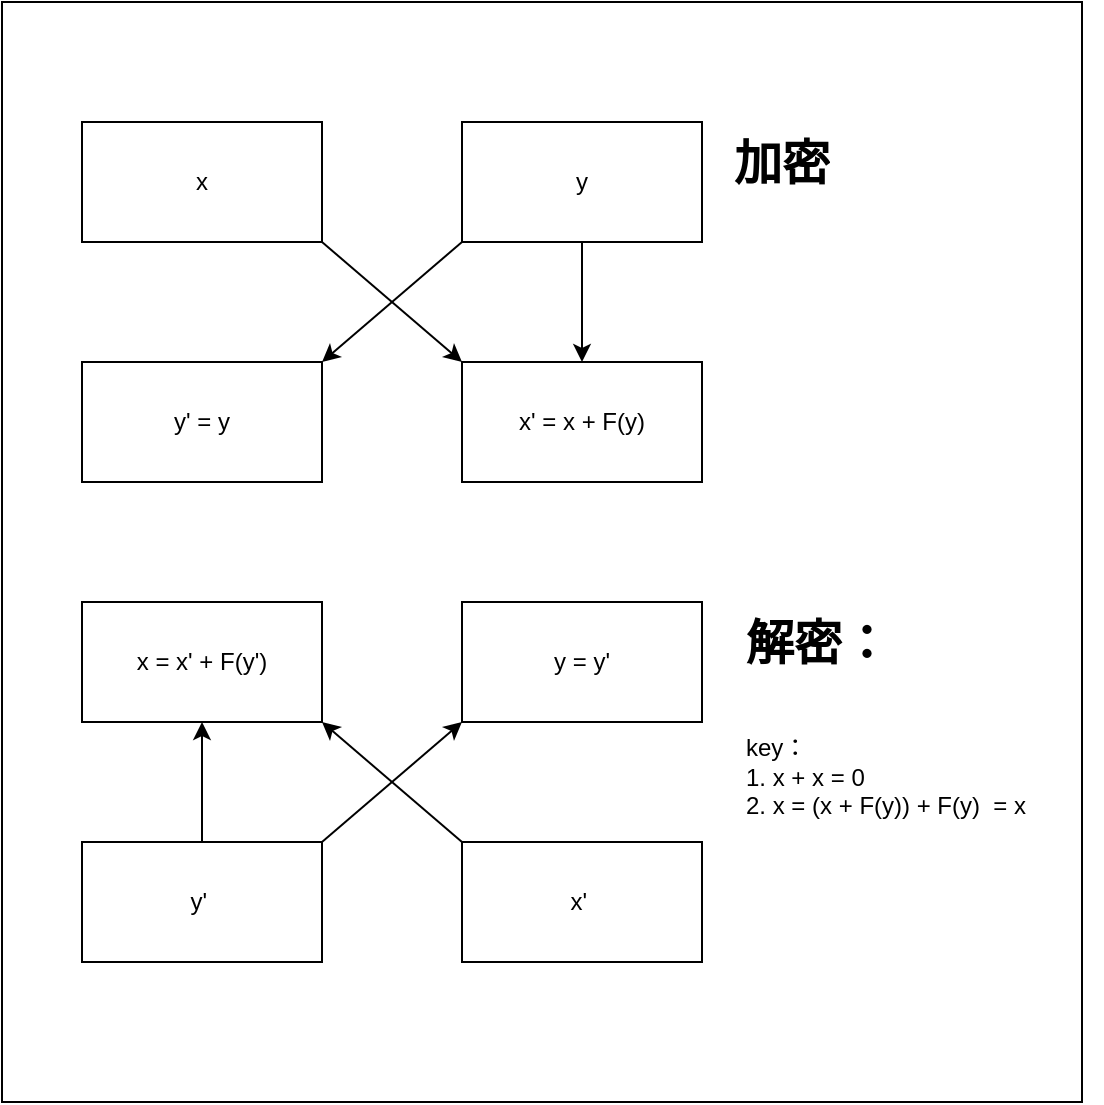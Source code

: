 <mxfile version="26.0.4">
  <diagram name="第 1 页" id="X8ax4rhysVmjnM9lnGcb">
    <mxGraphModel dx="1098" dy="820" grid="1" gridSize="10" guides="1" tooltips="1" connect="1" arrows="1" fold="1" page="1" pageScale="1" pageWidth="827" pageHeight="1169" math="0" shadow="0">
      <root>
        <mxCell id="0" />
        <mxCell id="1" parent="0" />
        <mxCell id="KUQzxE4TVZWpTY5a6tm5-29" value="" style="rounded=0;whiteSpace=wrap;html=1;" vertex="1" parent="1">
          <mxGeometry x="50" y="230" width="540" height="550" as="geometry" />
        </mxCell>
        <mxCell id="KUQzxE4TVZWpTY5a6tm5-1" value="x" style="rounded=0;whiteSpace=wrap;html=1;" vertex="1" parent="1">
          <mxGeometry x="90" y="290" width="120" height="60" as="geometry" />
        </mxCell>
        <mxCell id="KUQzxE4TVZWpTY5a6tm5-9" style="edgeStyle=orthogonalEdgeStyle;rounded=0;orthogonalLoop=1;jettySize=auto;html=1;" edge="1" parent="1" source="KUQzxE4TVZWpTY5a6tm5-2" target="KUQzxE4TVZWpTY5a6tm5-3">
          <mxGeometry relative="1" as="geometry" />
        </mxCell>
        <mxCell id="KUQzxE4TVZWpTY5a6tm5-2" value="y" style="rounded=0;whiteSpace=wrap;html=1;" vertex="1" parent="1">
          <mxGeometry x="280" y="290" width="120" height="60" as="geometry" />
        </mxCell>
        <mxCell id="KUQzxE4TVZWpTY5a6tm5-3" value="x&#39; = x + F(y)" style="rounded=0;whiteSpace=wrap;html=1;" vertex="1" parent="1">
          <mxGeometry x="280" y="410" width="120" height="60" as="geometry" />
        </mxCell>
        <mxCell id="KUQzxE4TVZWpTY5a6tm5-4" value="y&#39; = y" style="rounded=0;whiteSpace=wrap;html=1;" vertex="1" parent="1">
          <mxGeometry x="90" y="410" width="120" height="60" as="geometry" />
        </mxCell>
        <mxCell id="KUQzxE4TVZWpTY5a6tm5-7" value="" style="endArrow=classic;html=1;rounded=0;entryX=1;entryY=0;entryDx=0;entryDy=0;exitX=0;exitY=1;exitDx=0;exitDy=0;" edge="1" parent="1" source="KUQzxE4TVZWpTY5a6tm5-2" target="KUQzxE4TVZWpTY5a6tm5-4">
          <mxGeometry width="50" height="50" relative="1" as="geometry">
            <mxPoint x="390" y="450" as="sourcePoint" />
            <mxPoint x="440" y="400" as="targetPoint" />
          </mxGeometry>
        </mxCell>
        <mxCell id="KUQzxE4TVZWpTY5a6tm5-8" value="" style="endArrow=classic;html=1;rounded=0;entryX=0;entryY=0;entryDx=0;entryDy=0;exitX=1;exitY=1;exitDx=0;exitDy=0;" edge="1" parent="1" source="KUQzxE4TVZWpTY5a6tm5-1" target="KUQzxE4TVZWpTY5a6tm5-3">
          <mxGeometry width="50" height="50" relative="1" as="geometry">
            <mxPoint x="290" y="360" as="sourcePoint" />
            <mxPoint x="220" y="420" as="targetPoint" />
          </mxGeometry>
        </mxCell>
        <mxCell id="KUQzxE4TVZWpTY5a6tm5-17" value="x = x&#39; + F(y&#39;)" style="rounded=0;whiteSpace=wrap;html=1;" vertex="1" parent="1">
          <mxGeometry x="90" y="530" width="120" height="60" as="geometry" />
        </mxCell>
        <mxCell id="KUQzxE4TVZWpTY5a6tm5-19" value="y = y&#39;" style="rounded=0;whiteSpace=wrap;html=1;" vertex="1" parent="1">
          <mxGeometry x="280" y="530" width="120" height="60" as="geometry" />
        </mxCell>
        <mxCell id="KUQzxE4TVZWpTY5a6tm5-20" value="x&#39;&amp;nbsp;" style="rounded=0;whiteSpace=wrap;html=1;" vertex="1" parent="1">
          <mxGeometry x="280" y="650" width="120" height="60" as="geometry" />
        </mxCell>
        <mxCell id="KUQzxE4TVZWpTY5a6tm5-26" style="edgeStyle=orthogonalEdgeStyle;rounded=0;orthogonalLoop=1;jettySize=auto;html=1;entryX=0.5;entryY=1;entryDx=0;entryDy=0;" edge="1" parent="1" source="KUQzxE4TVZWpTY5a6tm5-21" target="KUQzxE4TVZWpTY5a6tm5-17">
          <mxGeometry relative="1" as="geometry" />
        </mxCell>
        <mxCell id="KUQzxE4TVZWpTY5a6tm5-21" value="y&#39;&amp;nbsp;" style="rounded=0;whiteSpace=wrap;html=1;" vertex="1" parent="1">
          <mxGeometry x="90" y="650" width="120" height="60" as="geometry" />
        </mxCell>
        <mxCell id="KUQzxE4TVZWpTY5a6tm5-24" value="" style="endArrow=classic;html=1;rounded=0;entryX=0;entryY=1;entryDx=0;entryDy=0;" edge="1" parent="1" target="KUQzxE4TVZWpTY5a6tm5-19">
          <mxGeometry width="50" height="50" relative="1" as="geometry">
            <mxPoint x="210" y="650" as="sourcePoint" />
            <mxPoint x="260" y="600" as="targetPoint" />
          </mxGeometry>
        </mxCell>
        <mxCell id="KUQzxE4TVZWpTY5a6tm5-25" value="" style="endArrow=classic;html=1;rounded=0;entryX=1;entryY=1;entryDx=0;entryDy=0;" edge="1" parent="1" target="KUQzxE4TVZWpTY5a6tm5-17">
          <mxGeometry width="50" height="50" relative="1" as="geometry">
            <mxPoint x="280" y="650" as="sourcePoint" />
            <mxPoint x="330" y="600" as="targetPoint" />
          </mxGeometry>
        </mxCell>
        <mxCell id="KUQzxE4TVZWpTY5a6tm5-27" value="&lt;h1 style=&quot;margin-top: 0px;&quot;&gt;加密&lt;/h1&gt;" style="text;html=1;whiteSpace=wrap;overflow=hidden;rounded=0;" vertex="1" parent="1">
          <mxGeometry x="414" y="290" width="180" height="120" as="geometry" />
        </mxCell>
        <mxCell id="KUQzxE4TVZWpTY5a6tm5-28" value="&lt;h1 style=&quot;margin-top: 0px;&quot;&gt;解密：&lt;/h1&gt;&lt;div&gt;&lt;br&gt;&lt;/div&gt;&lt;div&gt;key：&lt;/div&gt;&lt;div&gt;1. x + x = 0&lt;/div&gt;&lt;div&gt;2. x = (x + F(y)) + F(y)&amp;nbsp; = x&lt;/div&gt;" style="text;html=1;whiteSpace=wrap;overflow=hidden;rounded=0;" vertex="1" parent="1">
          <mxGeometry x="420" y="530" width="180" height="120" as="geometry" />
        </mxCell>
      </root>
    </mxGraphModel>
  </diagram>
</mxfile>
